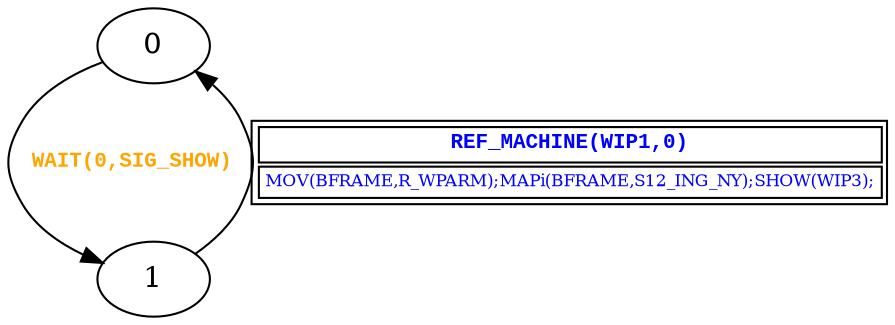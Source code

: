 digraph {
 node [shape=oval];
"0" -> "1"[fontcolor=orange, label=< <table border="0"><tr><td><font face="Courier New" point-size="10"><b>WAIT(0,SIG_SHOW)<br align="left"/></b></font></td></tr>
</table>>];
"1" -> "0"[fontcolor=blue, label=< <table border="1"><tr><td><font face="Courier New" point-size="10"><b>REF_MACHINE(WIP1,0)<br align="left"/></b></font></td></tr>
<tr><td><font point-size="8" color ="blue">MOV(BFRAME,R_WPARM);MAPi(BFRAME,S12_ING_NY);SHOW(WIP3);<br align="left"/></font></td></tr></table>>];
}
